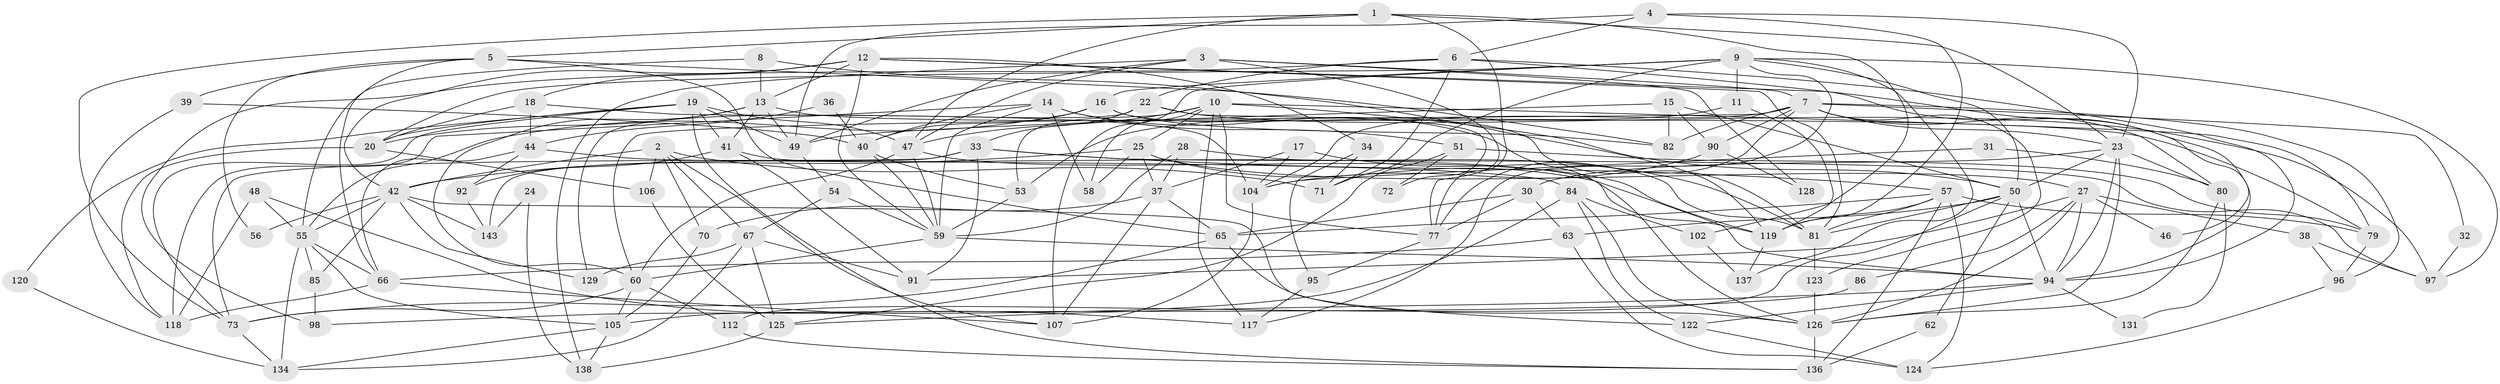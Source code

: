 // Generated by graph-tools (version 1.1) at 2025/24/03/03/25 07:24:02]
// undirected, 101 vertices, 243 edges
graph export_dot {
graph [start="1"]
  node [color=gray90,style=filled];
  1 [super="+76"];
  2 [super="+29"];
  3 [super="+87"];
  4;
  5 [super="+133"];
  6 [super="+35"];
  7 [super="+43"];
  8;
  9 [super="+74"];
  10 [super="+113"];
  11;
  12 [super="+26"];
  13 [super="+52"];
  14 [super="+116"];
  15;
  16 [super="+21"];
  17;
  18;
  19 [super="+109"];
  20 [super="+89"];
  22 [super="+103"];
  23 [super="+100"];
  24;
  25 [super="+68"];
  27 [super="+78"];
  28;
  30;
  31;
  32;
  33 [super="+45"];
  34;
  36;
  37 [super="+75"];
  38;
  39;
  40 [super="+145"];
  41 [super="+61"];
  42 [super="+99"];
  44;
  46;
  47 [super="+88"];
  48;
  49 [super="+111"];
  50 [super="+101"];
  51;
  53;
  54;
  55 [super="+121"];
  56;
  57 [super="+64"];
  58;
  59 [super="+83"];
  60 [super="+108"];
  62;
  63 [super="+69"];
  65 [super="+144"];
  66 [super="+135"];
  67;
  70;
  71;
  72;
  73 [super="+110"];
  77 [super="+115"];
  79 [super="+93"];
  80 [super="+140"];
  81 [super="+114"];
  82;
  84;
  85;
  86;
  90;
  91;
  92;
  94 [super="+130"];
  95;
  96;
  97;
  98;
  102;
  104;
  105 [super="+139"];
  106;
  107;
  112;
  117;
  118;
  119 [super="+142"];
  120;
  122;
  123;
  124;
  125 [super="+127"];
  126 [super="+132"];
  128;
  129 [super="+141"];
  131;
  134;
  136;
  137;
  138;
  143;
  1 -- 77;
  1 -- 102;
  1 -- 5;
  1 -- 23;
  1 -- 47;
  1 -- 73;
  2 -- 42;
  2 -- 67;
  2 -- 70;
  2 -- 107;
  2 -- 106;
  2 -- 71;
  3 -- 138;
  3 -- 47;
  3 -- 49;
  3 -- 128;
  3 -- 7;
  3 -- 77;
  4 -- 23;
  4 -- 119;
  4 -- 6;
  4 -- 49;
  5 -- 39;
  5 -- 56;
  5 -- 82;
  5 -- 66;
  5 -- 65;
  6 -- 46;
  6 -- 98;
  6 -- 71;
  6 -- 94;
  6 -- 22 [weight=2];
  7 -- 96;
  7 -- 32;
  7 -- 104;
  7 -- 80;
  7 -- 82;
  7 -- 23;
  7 -- 90;
  7 -- 123;
  7 -- 60;
  7 -- 77;
  8 -- 119;
  8 -- 13;
  8 -- 55;
  9 -- 11 [weight=2];
  9 -- 16;
  9 -- 20;
  9 -- 97;
  9 -- 137;
  9 -- 117;
  9 -- 71;
  9 -- 107;
  9 -- 50;
  10 -- 25;
  10 -- 79;
  10 -- 117;
  10 -- 50;
  10 -- 58;
  10 -- 53;
  10 -- 77;
  10 -- 47;
  11 -- 119;
  11 -- 53;
  12 -- 81;
  12 -- 34;
  12 -- 13;
  12 -- 18;
  12 -- 94;
  12 -- 42;
  12 -- 59;
  13 -- 79;
  13 -- 60;
  13 -- 41;
  13 -- 49;
  13 -- 20;
  14 -- 58;
  14 -- 51;
  14 -- 40;
  14 -- 118;
  14 -- 126;
  14 -- 59;
  15 -- 49;
  15 -- 82;
  15 -- 90;
  15 -- 50;
  16 -- 55;
  16 -- 82;
  16 -- 81;
  16 -- 40;
  17 -- 81;
  17 -- 104;
  17 -- 37;
  18 -- 104;
  18 -- 20;
  18 -- 44;
  19 -- 136;
  19 -- 49;
  19 -- 120;
  19 -- 73;
  19 -- 47;
  19 -- 41;
  19 -- 20;
  20 -- 118;
  20 -- 106;
  22 -- 97;
  22 -- 33;
  22 -- 129;
  22 -- 72;
  23 -- 30;
  23 -- 80;
  23 -- 50;
  23 -- 126;
  23 -- 94;
  24 -- 138;
  24 -- 143;
  25 -- 94;
  25 -- 42;
  25 -- 27;
  25 -- 58;
  25 -- 37;
  27 -- 126;
  27 -- 91;
  27 -- 38;
  27 -- 46;
  27 -- 94;
  27 -- 86;
  28 -- 81;
  28 -- 37;
  28 -- 59;
  30 -- 63;
  30 -- 65;
  30 -- 77;
  31 -- 104;
  31 -- 80;
  32 -- 97;
  33 -- 97;
  33 -- 57;
  33 -- 91;
  33 -- 143;
  33 -- 73;
  34 -- 95;
  34 -- 71;
  36 -- 44;
  36 -- 40;
  37 -- 65;
  37 -- 70;
  37 -- 107;
  38 -- 97;
  38 -- 96;
  39 -- 118;
  39 -- 40;
  40 -- 59;
  40 -- 53;
  41 -- 91;
  41 -- 92;
  41 -- 119;
  42 -- 55;
  42 -- 56;
  42 -- 85;
  42 -- 143;
  42 -- 122;
  42 -- 129;
  44 -- 84;
  44 -- 66;
  44 -- 92;
  47 -- 60;
  47 -- 119;
  47 -- 59;
  48 -- 117;
  48 -- 118;
  48 -- 55;
  49 -- 54;
  50 -- 112;
  50 -- 63;
  50 -- 81;
  50 -- 94;
  50 -- 62;
  51 -- 79;
  51 -- 72;
  51 -- 125;
  53 -- 59;
  54 -- 59;
  54 -- 67;
  55 -- 134;
  55 -- 85;
  55 -- 105;
  55 -- 66;
  57 -- 119;
  57 -- 81;
  57 -- 136;
  57 -- 124;
  57 -- 79;
  57 -- 65;
  59 -- 94;
  59 -- 60;
  60 -- 105;
  60 -- 112;
  60 -- 73;
  62 -- 136;
  63 -- 66;
  63 -- 124;
  65 -- 73;
  65 -- 126;
  66 -- 107;
  66 -- 118;
  67 -- 91;
  67 -- 134;
  67 -- 129;
  67 -- 125;
  70 -- 105;
  73 -- 134;
  77 -- 95;
  79 -- 96;
  80 -- 131;
  80 -- 126;
  81 -- 123;
  84 -- 98;
  84 -- 122;
  84 -- 102;
  84 -- 126;
  85 -- 98;
  86 -- 105;
  90 -- 104;
  90 -- 128;
  92 -- 143;
  94 -- 131;
  94 -- 122;
  94 -- 125;
  95 -- 117;
  96 -- 124;
  102 -- 137;
  104 -- 107;
  105 -- 138;
  105 -- 134;
  106 -- 125;
  112 -- 136;
  119 -- 137;
  120 -- 134;
  122 -- 124;
  123 -- 126;
  125 -- 138;
  126 -- 136;
}

